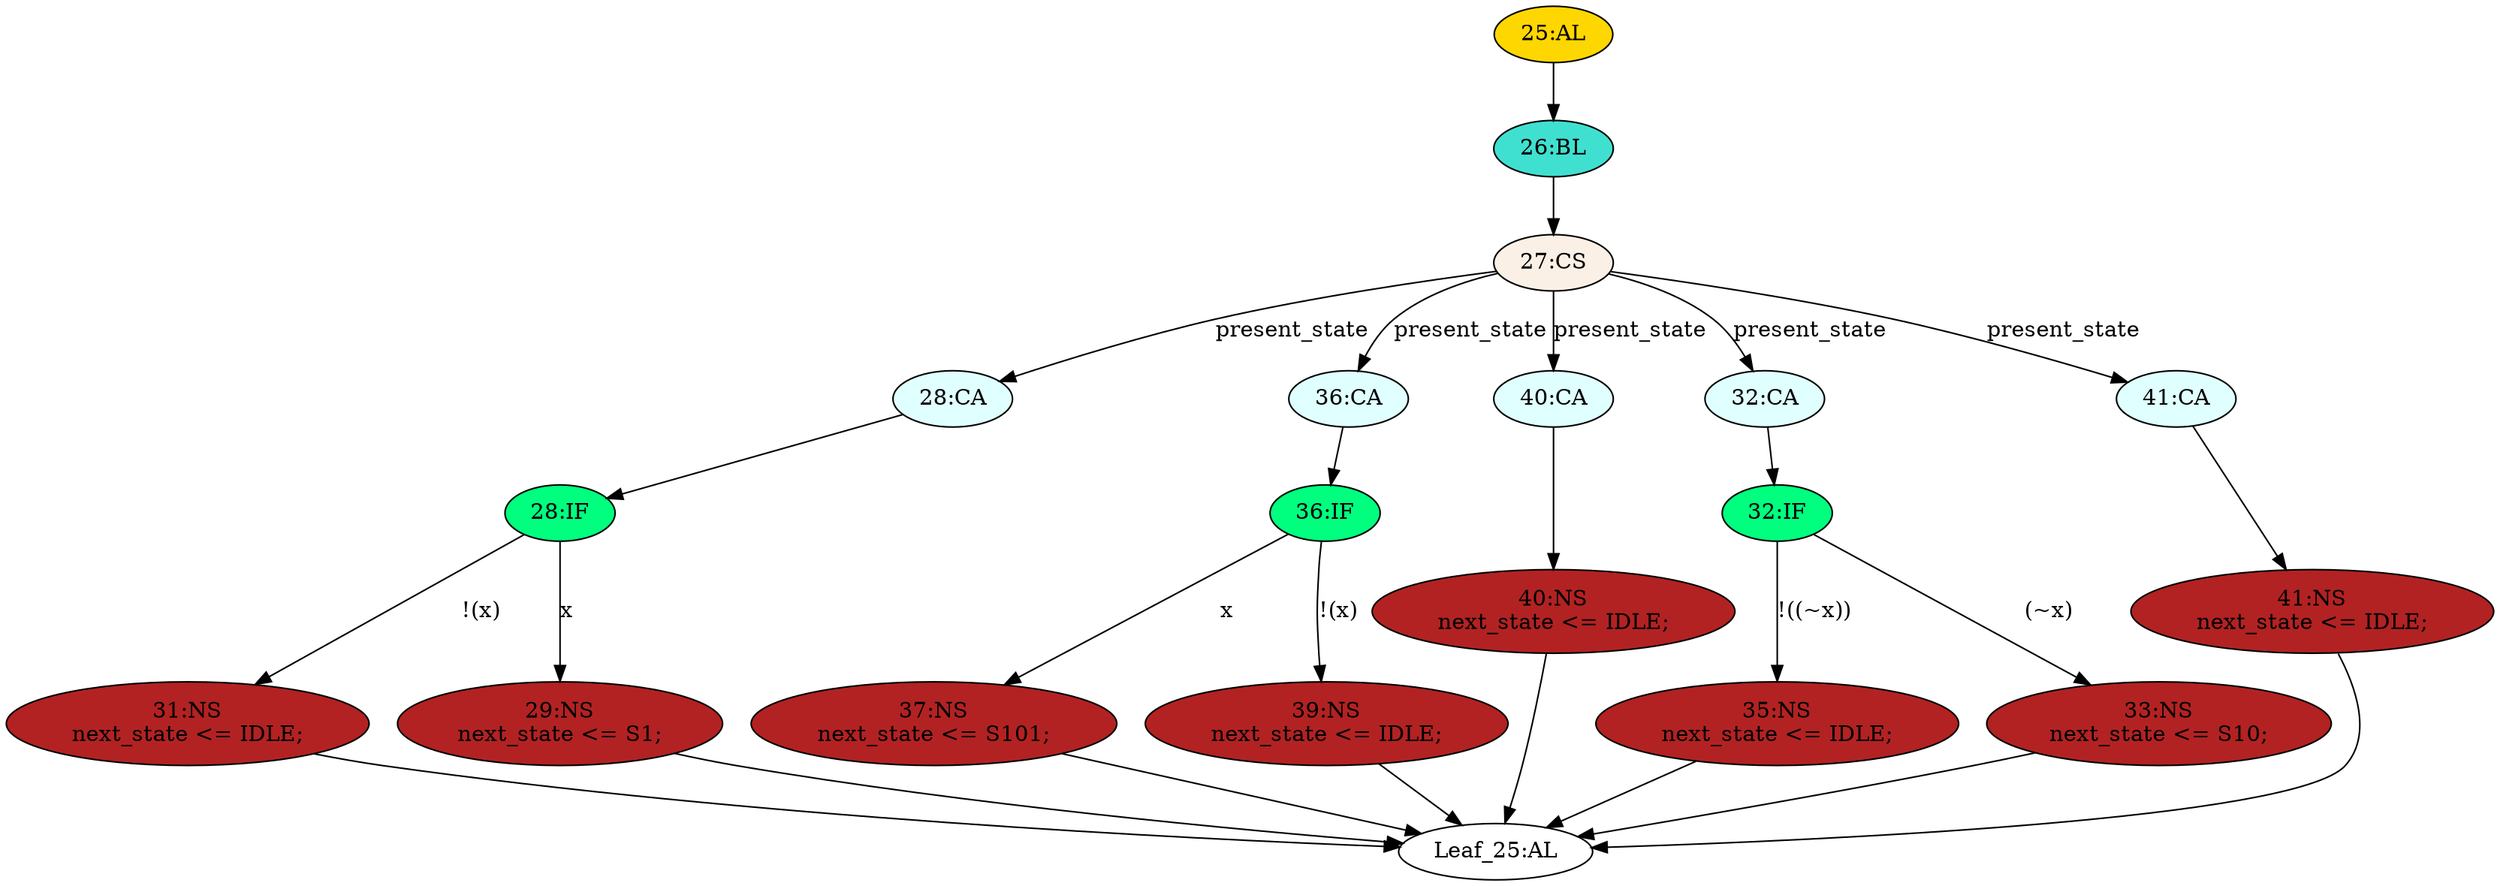strict digraph "" {
	node [label="\N"];
	"25:AL"	[ast="<pyverilog.vparser.ast.Always object at 0x7f776c08c210>",
		clk_sens=False,
		fillcolor=gold,
		label="25:AL",
		sens="['x', 'present_state']",
		statements="[]",
		style=filled,
		typ=Always,
		use_var="['x', 'present_state']"];
	"26:BL"	[ast="<pyverilog.vparser.ast.Block object at 0x7f776c08c3d0>",
		fillcolor=turquoise,
		label="26:BL",
		statements="[]",
		style=filled,
		typ=Block];
	"25:AL" -> "26:BL"	[cond="[]",
		lineno=None];
	"28:CA"	[ast="<pyverilog.vparser.ast.Case object at 0x7f776c08c4d0>",
		fillcolor=lightcyan,
		label="28:CA",
		statements="[]",
		style=filled,
		typ=Case];
	"28:IF"	[ast="<pyverilog.vparser.ast.IfStatement object at 0x7f776c08c550>",
		fillcolor=springgreen,
		label="28:IF",
		statements="[]",
		style=filled,
		typ=IfStatement];
	"28:CA" -> "28:IF"	[cond="[]",
		lineno=None];
	"Leaf_25:AL"	[def_var="['next_state']",
		label="Leaf_25:AL"];
	"36:CA"	[ast="<pyverilog.vparser.ast.Case object at 0x7f776c08ccd0>",
		fillcolor=lightcyan,
		label="36:CA",
		statements="[]",
		style=filled,
		typ=Case];
	"36:IF"	[ast="<pyverilog.vparser.ast.IfStatement object at 0x7f776c08cd50>",
		fillcolor=springgreen,
		label="36:IF",
		statements="[]",
		style=filled,
		typ=IfStatement];
	"36:CA" -> "36:IF"	[cond="[]",
		lineno=None];
	"37:NS"	[ast="<pyverilog.vparser.ast.NonblockingSubstitution object at 0x7f776c08ced0>",
		fillcolor=firebrick,
		label="37:NS
next_state <= S101;",
		statements="[<pyverilog.vparser.ast.NonblockingSubstitution object at 0x7f776c08ced0>]",
		style=filled,
		typ=NonblockingSubstitution];
	"36:IF" -> "37:NS"	[cond="['x']",
		label=x,
		lineno=36];
	"39:NS"	[ast="<pyverilog.vparser.ast.NonblockingSubstitution object at 0x7f776c08cd90>",
		fillcolor=firebrick,
		label="39:NS
next_state <= IDLE;",
		statements="[<pyverilog.vparser.ast.NonblockingSubstitution object at 0x7f776c08cd90>]",
		style=filled,
		typ=NonblockingSubstitution];
	"36:IF" -> "39:NS"	[cond="['x']",
		label="!(x)",
		lineno=36];
	"31:NS"	[ast="<pyverilog.vparser.ast.NonblockingSubstitution object at 0x7f776c08c5d0>",
		fillcolor=firebrick,
		label="31:NS
next_state <= IDLE;",
		statements="[<pyverilog.vparser.ast.NonblockingSubstitution object at 0x7f776c08c5d0>]",
		style=filled,
		typ=NonblockingSubstitution];
	"28:IF" -> "31:NS"	[cond="['x']",
		label="!(x)",
		lineno=28];
	"29:NS"	[ast="<pyverilog.vparser.ast.NonblockingSubstitution object at 0x7f776c08c790>",
		fillcolor=firebrick,
		label="29:NS
next_state <= S1;",
		statements="[<pyverilog.vparser.ast.NonblockingSubstitution object at 0x7f776c08c790>]",
		style=filled,
		typ=NonblockingSubstitution];
	"28:IF" -> "29:NS"	[cond="['x']",
		label=x,
		lineno=28];
	"35:NS"	[ast="<pyverilog.vparser.ast.NonblockingSubstitution object at 0x7f776c08c9d0>",
		fillcolor=firebrick,
		label="35:NS
next_state <= IDLE;",
		statements="[<pyverilog.vparser.ast.NonblockingSubstitution object at 0x7f776c08c9d0>]",
		style=filled,
		typ=NonblockingSubstitution];
	"35:NS" -> "Leaf_25:AL"	[cond="[]",
		lineno=None];
	"32:IF"	[ast="<pyverilog.vparser.ast.IfStatement object at 0x7f776c08c990>",
		fillcolor=springgreen,
		label="32:IF",
		statements="[]",
		style=filled,
		typ=IfStatement];
	"32:IF" -> "35:NS"	[cond="['x']",
		label="!((~x))",
		lineno=32];
	"33:NS"	[ast="<pyverilog.vparser.ast.NonblockingSubstitution object at 0x7f776c08cb10>",
		fillcolor=firebrick,
		label="33:NS
next_state <= S10;",
		statements="[<pyverilog.vparser.ast.NonblockingSubstitution object at 0x7f776c08cb10>]",
		style=filled,
		typ=NonblockingSubstitution];
	"32:IF" -> "33:NS"	[cond="['x']",
		label="(~x)",
		lineno=32];
	"37:NS" -> "Leaf_25:AL"	[cond="[]",
		lineno=None];
	"27:CS"	[ast="<pyverilog.vparser.ast.CaseStatement object at 0x7f776c08c410>",
		fillcolor=linen,
		label="27:CS",
		statements="[]",
		style=filled,
		typ=CaseStatement];
	"26:BL" -> "27:CS"	[cond="[]",
		lineno=None];
	"27:CS" -> "28:CA"	[cond="['present_state']",
		label=present_state,
		lineno=27];
	"27:CS" -> "36:CA"	[cond="['present_state']",
		label=present_state,
		lineno=27];
	"40:CA"	[ast="<pyverilog.vparser.ast.Case object at 0x7f776c09c090>",
		fillcolor=lightcyan,
		label="40:CA",
		statements="[]",
		style=filled,
		typ=Case];
	"27:CS" -> "40:CA"	[cond="['present_state']",
		label=present_state,
		lineno=27];
	"32:CA"	[ast="<pyverilog.vparser.ast.Case object at 0x7f776c08c910>",
		fillcolor=lightcyan,
		label="32:CA",
		statements="[]",
		style=filled,
		typ=Case];
	"27:CS" -> "32:CA"	[cond="['present_state']",
		label=present_state,
		lineno=27];
	"41:CA"	[ast="<pyverilog.vparser.ast.Case object at 0x7f776c09c250>",
		fillcolor=lightcyan,
		label="41:CA",
		statements="[]",
		style=filled,
		typ=Case];
	"27:CS" -> "41:CA"	[cond="['present_state']",
		label=present_state,
		lineno=27];
	"40:NS"	[ast="<pyverilog.vparser.ast.NonblockingSubstitution object at 0x7f776c09c110>",
		fillcolor=firebrick,
		label="40:NS
next_state <= IDLE;",
		statements="[<pyverilog.vparser.ast.NonblockingSubstitution object at 0x7f776c09c110>]",
		style=filled,
		typ=NonblockingSubstitution];
	"40:CA" -> "40:NS"	[cond="[]",
		lineno=None];
	"33:NS" -> "Leaf_25:AL"	[cond="[]",
		lineno=None];
	"32:CA" -> "32:IF"	[cond="[]",
		lineno=None];
	"31:NS" -> "Leaf_25:AL"	[cond="[]",
		lineno=None];
	"39:NS" -> "Leaf_25:AL"	[cond="[]",
		lineno=None];
	"29:NS" -> "Leaf_25:AL"	[cond="[]",
		lineno=None];
	"41:NS"	[ast="<pyverilog.vparser.ast.NonblockingSubstitution object at 0x7f776c09c290>",
		fillcolor=firebrick,
		label="41:NS
next_state <= IDLE;",
		statements="[<pyverilog.vparser.ast.NonblockingSubstitution object at 0x7f776c09c290>]",
		style=filled,
		typ=NonblockingSubstitution];
	"41:CA" -> "41:NS"	[cond="[]",
		lineno=None];
	"41:NS" -> "Leaf_25:AL"	[cond="[]",
		lineno=None];
	"40:NS" -> "Leaf_25:AL"	[cond="[]",
		lineno=None];
}
